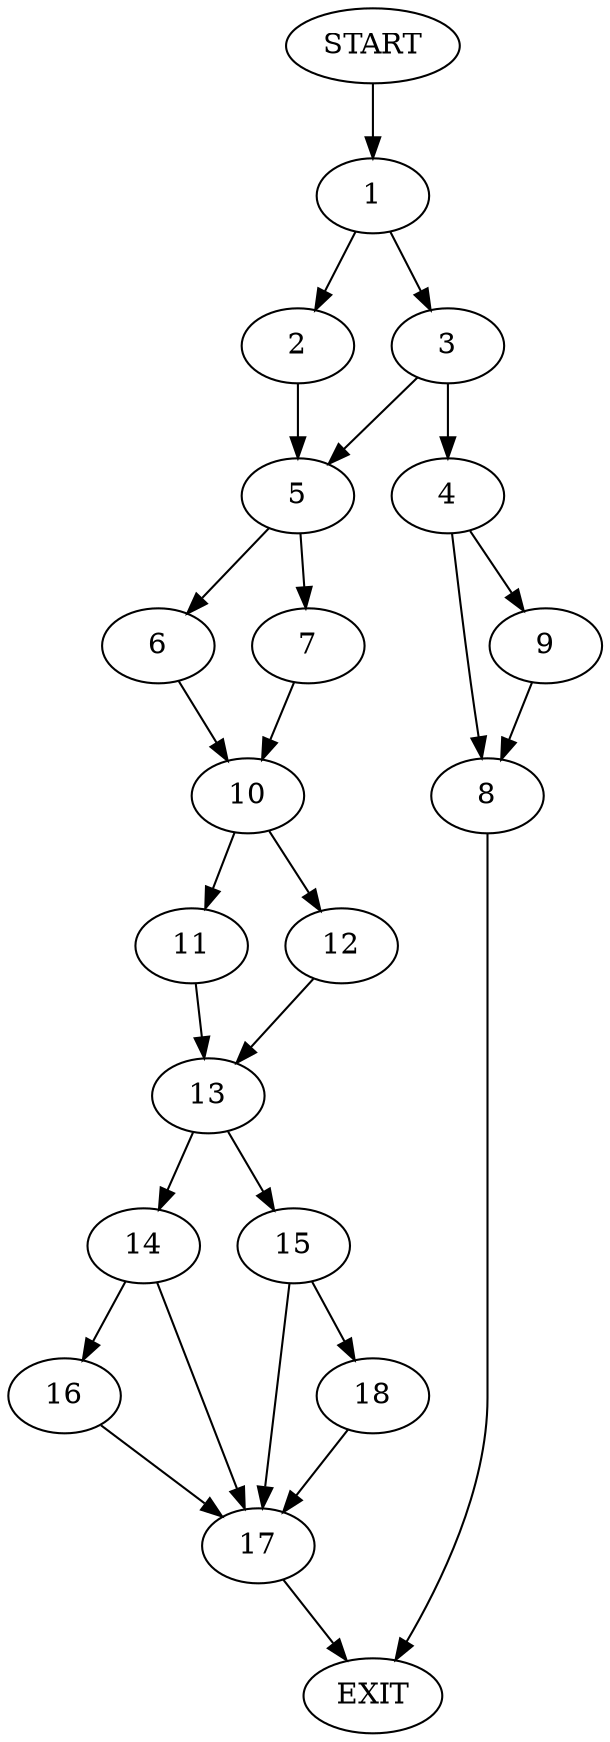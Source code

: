 digraph {
0 [label="START"]
19 [label="EXIT"]
0 -> 1
1 -> 2
1 -> 3
3 -> 4
3 -> 5
2 -> 5
5 -> 6
5 -> 7
4 -> 8
4 -> 9
8 -> 19
9 -> 8
6 -> 10
7 -> 10
10 -> 11
10 -> 12
12 -> 13
11 -> 13
13 -> 14
13 -> 15
14 -> 16
14 -> 17
15 -> 18
15 -> 17
16 -> 17
17 -> 19
18 -> 17
}

